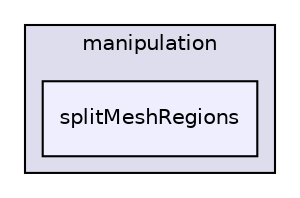 digraph "applications/utilities/mesh/manipulation/splitMeshRegions" {
  bgcolor=transparent;
  compound=true
  node [ fontsize="10", fontname="Helvetica"];
  edge [ labelfontsize="10", labelfontname="Helvetica"];
  subgraph clusterdir_15449a1ef4a09517cc5e2efa6b11565e {
    graph [ bgcolor="#ddddee", pencolor="black", label="manipulation" fontname="Helvetica", fontsize="10", URL="dir_15449a1ef4a09517cc5e2efa6b11565e.html"]
  dir_6ea1d935a3378e68d0e0e3ee294e919f [shape=box, label="splitMeshRegions", style="filled", fillcolor="#eeeeff", pencolor="black", URL="dir_6ea1d935a3378e68d0e0e3ee294e919f.html"];
  }
}
